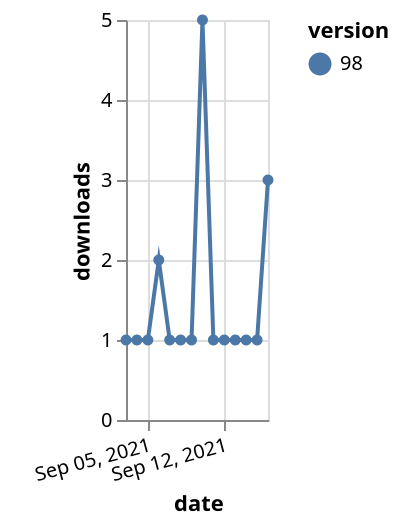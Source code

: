 {"$schema": "https://vega.github.io/schema/vega-lite/v5.json", "description": "A simple bar chart with embedded data.", "data": {"values": [{"date": "2021-09-03", "total": 322, "delta": 1, "version": "98"}, {"date": "2021-09-04", "total": 323, "delta": 1, "version": "98"}, {"date": "2021-09-05", "total": 324, "delta": 1, "version": "98"}, {"date": "2021-09-06", "total": 326, "delta": 2, "version": "98"}, {"date": "2021-09-07", "total": 327, "delta": 1, "version": "98"}, {"date": "2021-09-08", "total": 328, "delta": 1, "version": "98"}, {"date": "2021-09-09", "total": 329, "delta": 1, "version": "98"}, {"date": "2021-09-10", "total": 334, "delta": 5, "version": "98"}, {"date": "2021-09-11", "total": 335, "delta": 1, "version": "98"}, {"date": "2021-09-12", "total": 336, "delta": 1, "version": "98"}, {"date": "2021-09-13", "total": 337, "delta": 1, "version": "98"}, {"date": "2021-09-14", "total": 338, "delta": 1, "version": "98"}, {"date": "2021-09-15", "total": 339, "delta": 1, "version": "98"}, {"date": "2021-09-16", "total": 342, "delta": 3, "version": "98"}]}, "width": "container", "mark": {"type": "line", "point": {"filled": true}}, "encoding": {"x": {"field": "date", "type": "temporal", "timeUnit": "yearmonthdate", "title": "date", "axis": {"labelAngle": -15}}, "y": {"field": "delta", "type": "quantitative", "title": "downloads"}, "color": {"field": "version", "type": "nominal"}, "tooltip": {"field": "delta"}}}